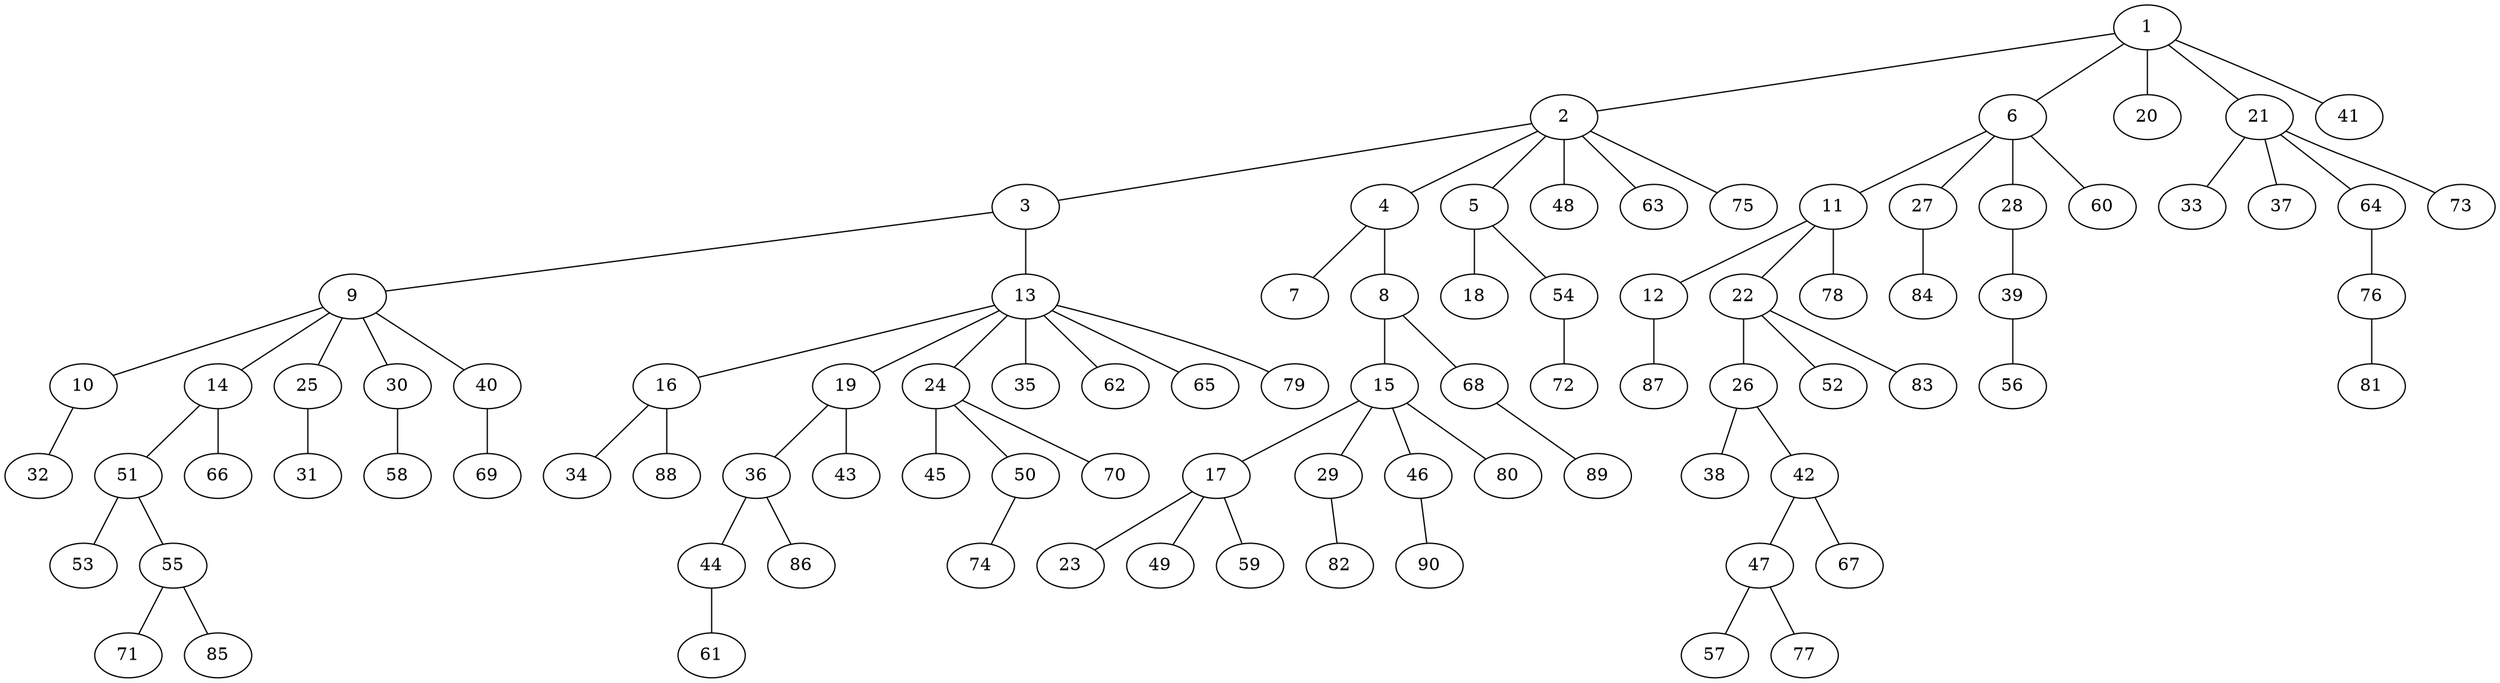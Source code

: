 graph graphname {1--2
1--6
1--20
1--21
1--41
2--3
2--4
2--5
2--48
2--63
2--75
3--9
3--13
4--7
4--8
5--18
5--54
6--11
6--27
6--28
6--60
8--15
8--68
9--10
9--14
9--25
9--30
9--40
10--32
11--12
11--22
11--78
12--87
13--16
13--19
13--24
13--35
13--62
13--65
13--79
14--51
14--66
15--17
15--29
15--46
15--80
16--34
16--88
17--23
17--49
17--59
19--36
19--43
21--33
21--37
21--64
21--73
22--26
22--52
22--83
24--45
24--50
24--70
25--31
26--38
26--42
27--84
28--39
29--82
30--58
36--44
36--86
39--56
40--69
42--47
42--67
44--61
46--90
47--57
47--77
50--74
51--53
51--55
54--72
55--71
55--85
64--76
68--89
76--81
}